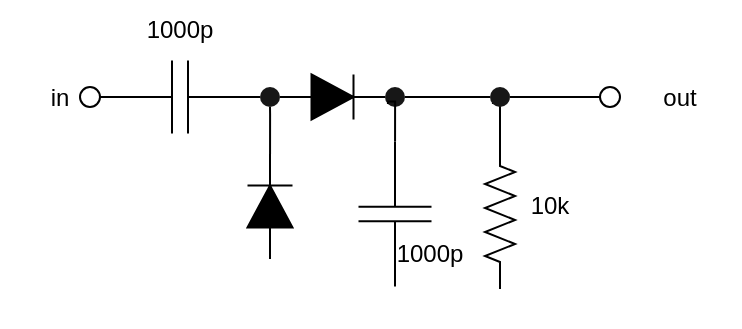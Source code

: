 <mxfile version="15.8.3" type="github">
  <diagram id="YqTTXCm3Z9OY1LwyzTcz" name="ページ1">
    <mxGraphModel dx="219" dy="388" grid="1" gridSize="10" guides="1" tooltips="1" connect="1" arrows="1" fold="1" page="1" pageScale="1" pageWidth="827" pageHeight="1169" math="0" shadow="0">
      <root>
        <mxCell id="0" />
        <mxCell id="1" parent="0" />
        <mxCell id="uBguimm7DA5kwSIhZWRy-23" value="" style="shape=image;verticalLabelPosition=bottom;labelBackgroundColor=#ffffff;verticalAlign=top;aspect=fixed;imageAspect=0;image=https://analogista.jp/wp-content/uploads/2021/08/gnd01.jpg;" vertex="1" parent="1">
          <mxGeometry x="255" y="351" width="30" height="30" as="geometry" />
        </mxCell>
        <mxCell id="uBguimm7DA5kwSIhZWRy-4" value="" style="verticalLabelPosition=bottom;shadow=0;dashed=0;align=center;html=1;verticalAlign=top;strokeWidth=1;shape=ellipse;perimeter=ellipsePerimeter;fontSize=20;" vertex="1" parent="1">
          <mxGeometry x="60" y="261.5" width="10" height="10" as="geometry" />
        </mxCell>
        <mxCell id="uBguimm7DA5kwSIhZWRy-6" value="" style="pointerEvents=1;verticalLabelPosition=bottom;shadow=0;dashed=0;align=center;html=1;verticalAlign=top;shape=mxgraph.electrical.capacitors.capacitor_1;" vertex="1" parent="1">
          <mxGeometry x="70" y="248.25" width="80" height="36.5" as="geometry" />
        </mxCell>
        <mxCell id="uBguimm7DA5kwSIhZWRy-7" value="" style="ellipse;whiteSpace=wrap;html=1;aspect=fixed;fontSize=20;strokeWidth=1;align=center;strokeColor=none;fillColor=#171717;" vertex="1" parent="1">
          <mxGeometry x="150" y="261.5" width="10" height="10" as="geometry" />
        </mxCell>
        <mxCell id="uBguimm7DA5kwSIhZWRy-10" style="edgeStyle=orthogonalEdgeStyle;rounded=0;orthogonalLoop=1;jettySize=auto;html=1;entryX=0.5;entryY=1;entryDx=0;entryDy=0;endArrow=none;endFill=0;" edge="1" parent="1" source="uBguimm7DA5kwSIhZWRy-9" target="uBguimm7DA5kwSIhZWRy-7">
          <mxGeometry relative="1" as="geometry" />
        </mxCell>
        <mxCell id="uBguimm7DA5kwSIhZWRy-9" value="" style="pointerEvents=1;fillColor=strokeColor;verticalLabelPosition=bottom;shadow=0;dashed=0;align=center;html=1;verticalAlign=top;shape=mxgraph.electrical.diodes.diode;rotation=-90;" vertex="1" parent="1">
          <mxGeometry x="128.75" y="310" width="52.5" height="22.5" as="geometry" />
        </mxCell>
        <mxCell id="uBguimm7DA5kwSIhZWRy-11" value="" style="shape=image;verticalLabelPosition=bottom;labelBackgroundColor=#ffffff;verticalAlign=top;aspect=fixed;imageAspect=0;image=https://analogista.jp/wp-content/uploads/2021/08/gnd01.jpg;" vertex="1" parent="1">
          <mxGeometry x="140" y="346" width="30" height="30" as="geometry" />
        </mxCell>
        <mxCell id="uBguimm7DA5kwSIhZWRy-12" value="" style="pointerEvents=1;fillColor=strokeColor;verticalLabelPosition=bottom;shadow=0;dashed=0;align=center;html=1;verticalAlign=top;shape=mxgraph.electrical.diodes.diode;rotation=0;" vertex="1" parent="1">
          <mxGeometry x="160" y="255.25" width="52.5" height="22.5" as="geometry" />
        </mxCell>
        <mxCell id="uBguimm7DA5kwSIhZWRy-13" value="" style="ellipse;whiteSpace=wrap;html=1;aspect=fixed;fontSize=20;strokeWidth=1;align=center;strokeColor=none;fillColor=#171717;" vertex="1" parent="1">
          <mxGeometry x="212.5" y="261.5" width="10" height="10" as="geometry" />
        </mxCell>
        <mxCell id="uBguimm7DA5kwSIhZWRy-17" style="edgeStyle=orthogonalEdgeStyle;rounded=0;orthogonalLoop=1;jettySize=auto;html=1;entryX=0;entryY=1;entryDx=0;entryDy=0;endArrow=none;endFill=0;" edge="1" parent="1" source="uBguimm7DA5kwSIhZWRy-15" target="uBguimm7DA5kwSIhZWRy-13">
          <mxGeometry relative="1" as="geometry" />
        </mxCell>
        <mxCell id="uBguimm7DA5kwSIhZWRy-15" value="" style="pointerEvents=1;verticalLabelPosition=bottom;shadow=0;dashed=0;align=center;html=1;verticalAlign=top;shape=mxgraph.electrical.capacitors.capacitor_1;rotation=-90;" vertex="1" parent="1">
          <mxGeometry x="181.25" y="306.75" width="72.5" height="36.5" as="geometry" />
        </mxCell>
        <mxCell id="uBguimm7DA5kwSIhZWRy-18" value="" style="shape=image;verticalLabelPosition=bottom;labelBackgroundColor=#ffffff;verticalAlign=top;aspect=fixed;imageAspect=0;image=https://analogista.jp/wp-content/uploads/2021/08/gnd01.jpg;" vertex="1" parent="1">
          <mxGeometry x="202.5" y="346" width="30" height="30" as="geometry" />
        </mxCell>
        <mxCell id="uBguimm7DA5kwSIhZWRy-22" style="edgeStyle=orthogonalEdgeStyle;rounded=0;orthogonalLoop=1;jettySize=auto;html=1;entryX=0;entryY=1;entryDx=0;entryDy=0;endArrow=none;endFill=0;" edge="1" parent="1" source="uBguimm7DA5kwSIhZWRy-19" target="uBguimm7DA5kwSIhZWRy-20">
          <mxGeometry relative="1" as="geometry" />
        </mxCell>
        <mxCell id="uBguimm7DA5kwSIhZWRy-19" value="" style="pointerEvents=1;verticalLabelPosition=bottom;shadow=0;dashed=0;align=center;html=1;verticalAlign=top;shape=mxgraph.electrical.resistors.resistor_2;rotation=90;" vertex="1" parent="1">
          <mxGeometry x="232.5" y="317.5" width="75" height="15" as="geometry" />
        </mxCell>
        <mxCell id="uBguimm7DA5kwSIhZWRy-21" style="edgeStyle=orthogonalEdgeStyle;rounded=0;orthogonalLoop=1;jettySize=auto;html=1;entryX=1;entryY=0.5;entryDx=0;entryDy=0;endArrow=none;endFill=0;" edge="1" parent="1" source="uBguimm7DA5kwSIhZWRy-20" target="uBguimm7DA5kwSIhZWRy-13">
          <mxGeometry relative="1" as="geometry" />
        </mxCell>
        <mxCell id="uBguimm7DA5kwSIhZWRy-20" value="" style="ellipse;whiteSpace=wrap;html=1;aspect=fixed;fontSize=20;strokeWidth=1;align=center;strokeColor=none;fillColor=#171717;" vertex="1" parent="1">
          <mxGeometry x="265" y="261.5" width="10" height="10" as="geometry" />
        </mxCell>
        <mxCell id="uBguimm7DA5kwSIhZWRy-25" style="edgeStyle=orthogonalEdgeStyle;rounded=0;orthogonalLoop=1;jettySize=auto;html=1;entryX=1;entryY=0.5;entryDx=0;entryDy=0;endArrow=none;endFill=0;" edge="1" parent="1" source="uBguimm7DA5kwSIhZWRy-24" target="uBguimm7DA5kwSIhZWRy-20">
          <mxGeometry relative="1" as="geometry" />
        </mxCell>
        <mxCell id="uBguimm7DA5kwSIhZWRy-24" value="" style="verticalLabelPosition=bottom;shadow=0;dashed=0;align=center;html=1;verticalAlign=top;strokeWidth=1;shape=ellipse;perimeter=ellipsePerimeter;fontSize=20;" vertex="1" parent="1">
          <mxGeometry x="320" y="261.5" width="10" height="10" as="geometry" />
        </mxCell>
        <mxCell id="uBguimm7DA5kwSIhZWRy-26" value="in" style="text;html=1;strokeColor=none;fillColor=none;align=center;verticalAlign=middle;whiteSpace=wrap;rounded=0;" vertex="1" parent="1">
          <mxGeometry x="20" y="251.5" width="60" height="30" as="geometry" />
        </mxCell>
        <mxCell id="uBguimm7DA5kwSIhZWRy-27" value="&lt;div&gt;out&lt;br&gt;&lt;/div&gt;&lt;div&gt;&lt;/div&gt;" style="text;html=1;strokeColor=none;fillColor=none;align=center;verticalAlign=middle;whiteSpace=wrap;rounded=0;" vertex="1" parent="1">
          <mxGeometry x="330" y="251.5" width="60" height="30" as="geometry" />
        </mxCell>
        <mxCell id="uBguimm7DA5kwSIhZWRy-28" value="10k" style="text;html=1;strokeColor=none;fillColor=none;align=center;verticalAlign=middle;whiteSpace=wrap;rounded=0;" vertex="1" parent="1">
          <mxGeometry x="265" y="306.25" width="60" height="30" as="geometry" />
        </mxCell>
        <mxCell id="uBguimm7DA5kwSIhZWRy-29" value="1000p" style="text;html=1;strokeColor=none;fillColor=none;align=center;verticalAlign=middle;whiteSpace=wrap;rounded=0;" vertex="1" parent="1">
          <mxGeometry x="80" y="218.25" width="60" height="30" as="geometry" />
        </mxCell>
        <mxCell id="uBguimm7DA5kwSIhZWRy-30" value="1000p" style="text;html=1;strokeColor=none;fillColor=none;align=center;verticalAlign=middle;whiteSpace=wrap;rounded=0;" vertex="1" parent="1">
          <mxGeometry x="205" y="330" width="60" height="30" as="geometry" />
        </mxCell>
      </root>
    </mxGraphModel>
  </diagram>
</mxfile>
